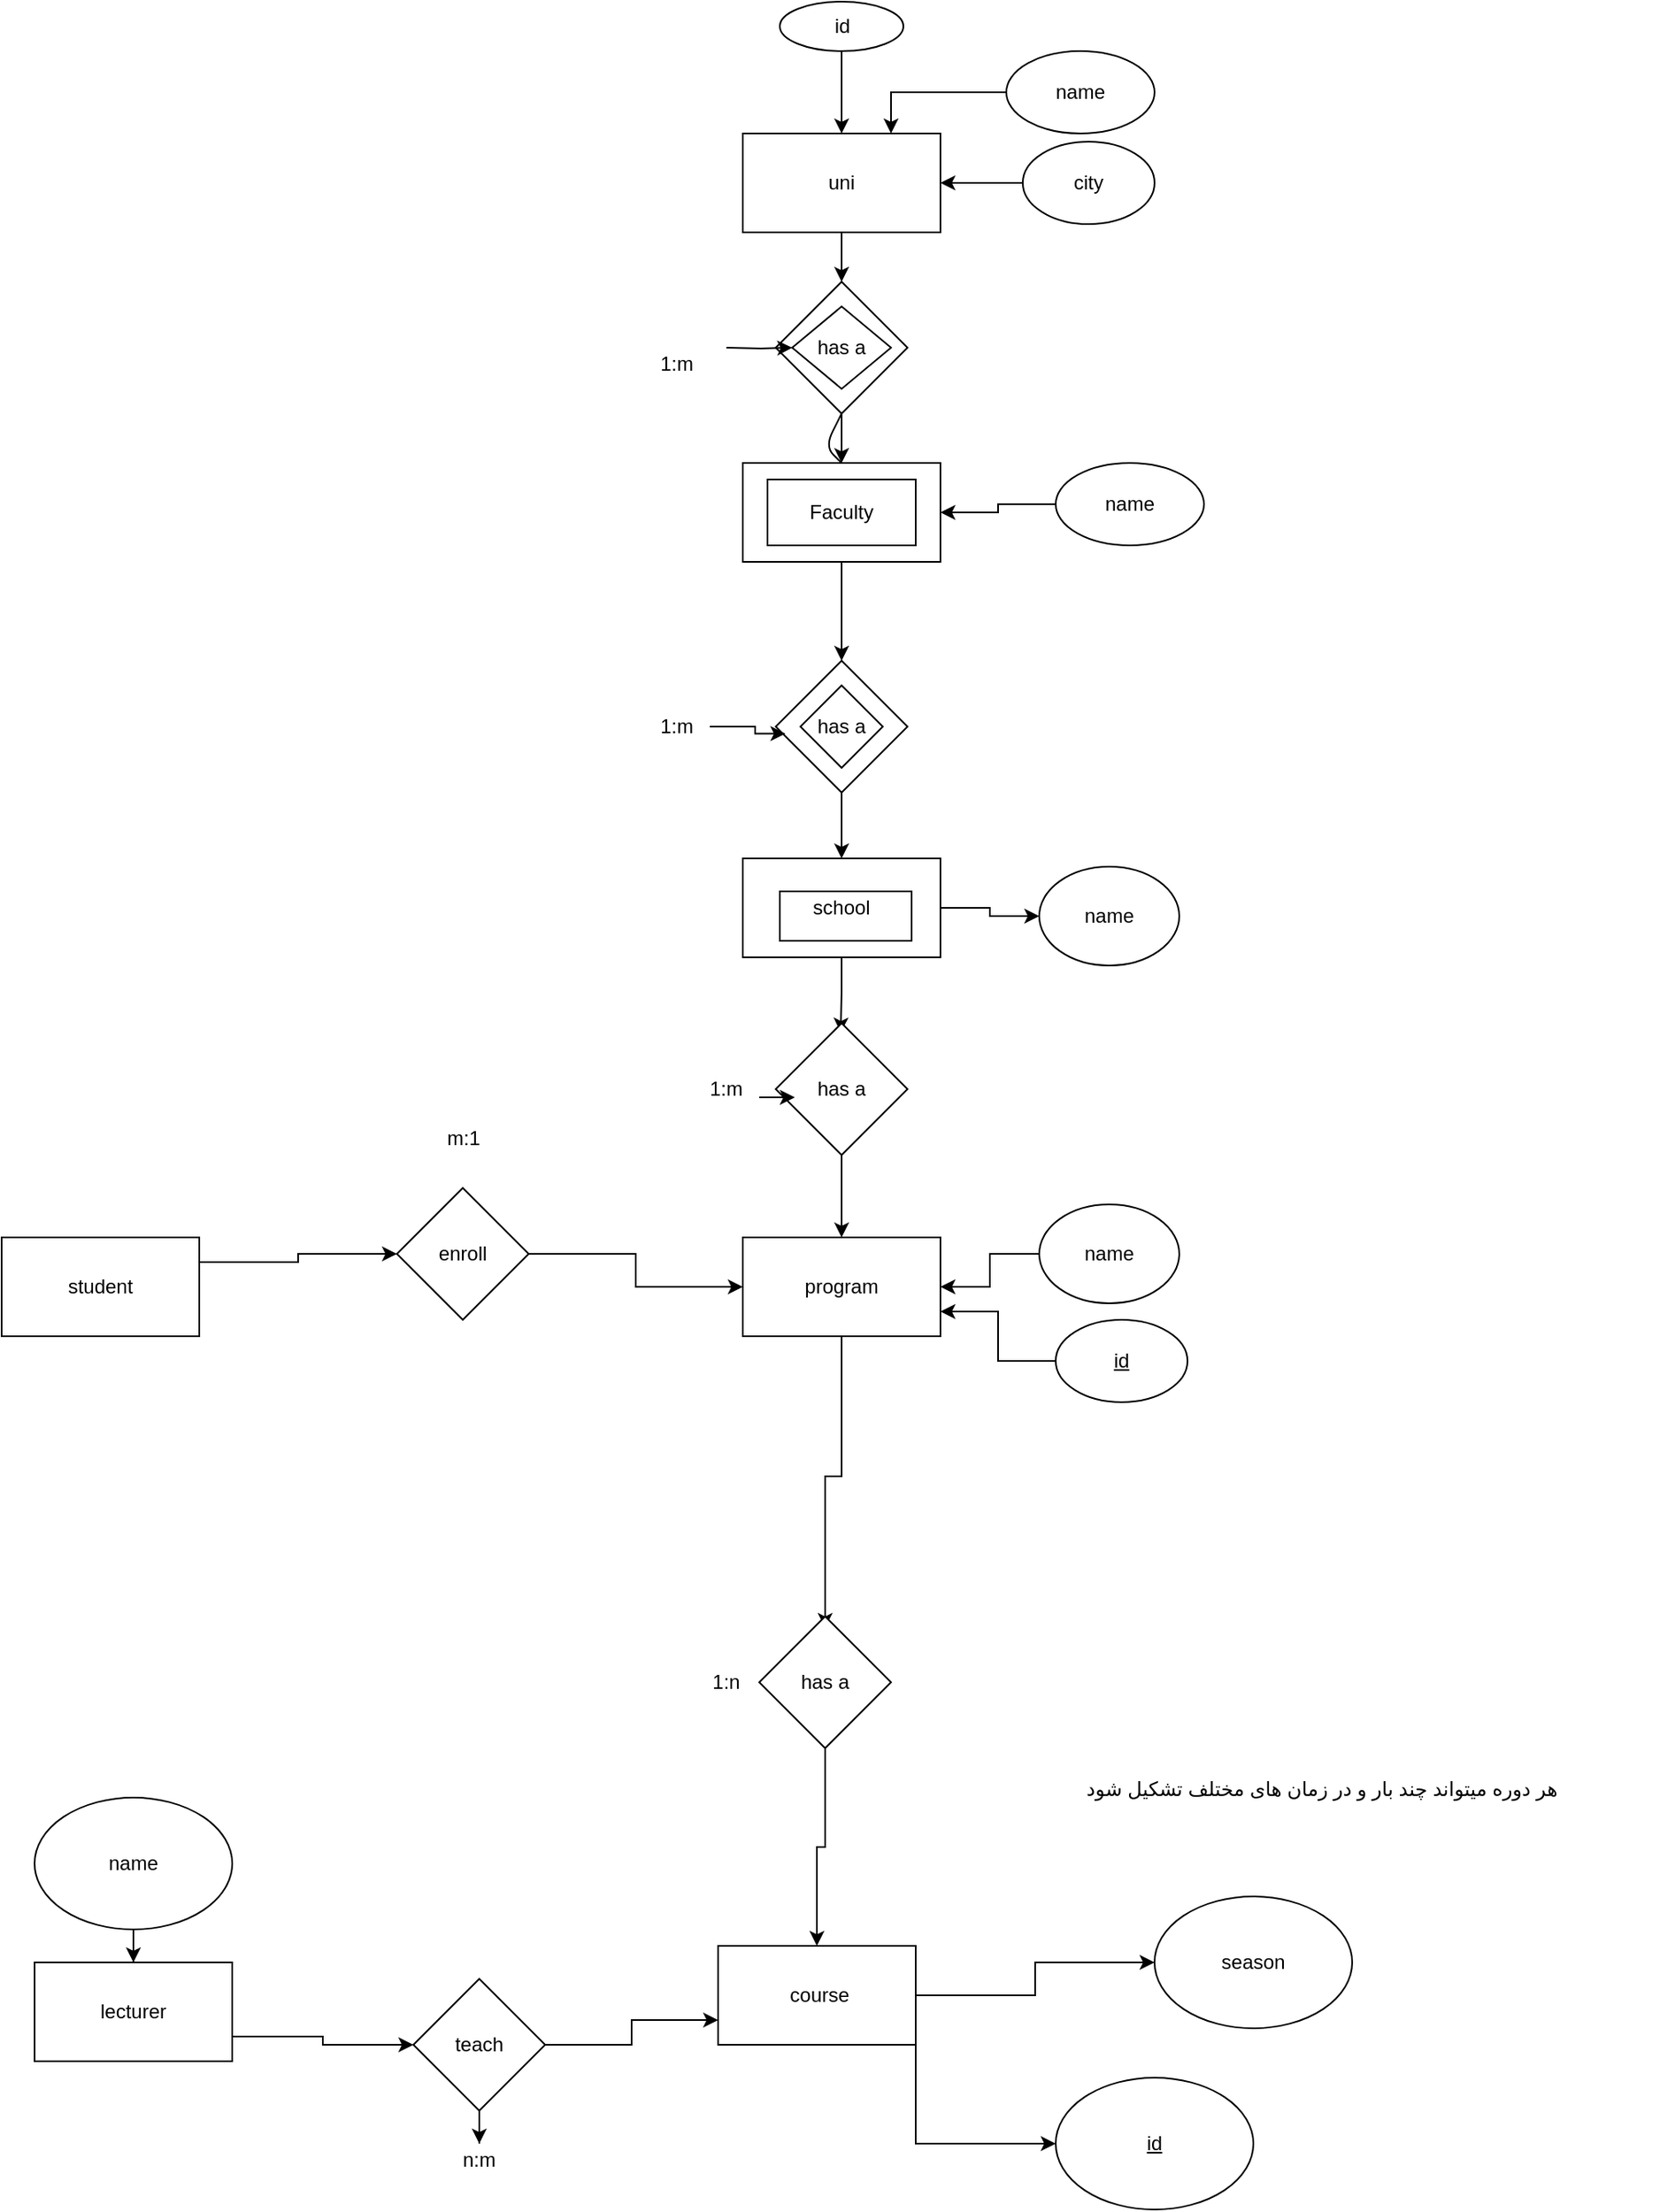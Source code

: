 <mxfile version="13.8.0" type="github">
  <diagram id="GdSKlvUOt4ArjZEkX5bh" name="Page-1">
    <mxGraphModel dx="1967" dy="1790" grid="1" gridSize="10" guides="1" tooltips="1" connect="1" arrows="1" fold="1" page="1" pageScale="1" pageWidth="850" pageHeight="1100" math="0" shadow="0">
      <root>
        <mxCell id="0" />
        <mxCell id="1" parent="0" />
        <mxCell id="67QUjv8XnrozzHBc8mDq-11" style="edgeStyle=orthogonalEdgeStyle;rounded=0;orthogonalLoop=1;jettySize=auto;html=1;exitX=0.5;exitY=1;exitDx=0;exitDy=0;entryX=0.5;entryY=0;entryDx=0;entryDy=0;" edge="1" parent="1" source="67QUjv8XnrozzHBc8mDq-1" target="67QUjv8XnrozzHBc8mDq-2">
          <mxGeometry relative="1" as="geometry" />
        </mxCell>
        <mxCell id="67QUjv8XnrozzHBc8mDq-1" value="uni" style="rounded=0;whiteSpace=wrap;html=1;" vertex="1" parent="1">
          <mxGeometry x="290" y="40" width="120" height="60" as="geometry" />
        </mxCell>
        <mxCell id="67QUjv8XnrozzHBc8mDq-12" style="edgeStyle=orthogonalEdgeStyle;rounded=0;orthogonalLoop=1;jettySize=auto;html=1;exitX=0.5;exitY=1;exitDx=0;exitDy=0;" edge="1" parent="1" source="67QUjv8XnrozzHBc8mDq-2" target="67QUjv8XnrozzHBc8mDq-3">
          <mxGeometry relative="1" as="geometry" />
        </mxCell>
        <mxCell id="67QUjv8XnrozzHBc8mDq-2" value="has a" style="rhombus;whiteSpace=wrap;html=1;" vertex="1" parent="1">
          <mxGeometry x="310" y="130" width="80" height="80" as="geometry" />
        </mxCell>
        <mxCell id="67QUjv8XnrozzHBc8mDq-13" style="edgeStyle=orthogonalEdgeStyle;rounded=0;orthogonalLoop=1;jettySize=auto;html=1;exitX=0.5;exitY=1;exitDx=0;exitDy=0;" edge="1" parent="1" source="67QUjv8XnrozzHBc8mDq-3" target="67QUjv8XnrozzHBc8mDq-4">
          <mxGeometry relative="1" as="geometry" />
        </mxCell>
        <mxCell id="67QUjv8XnrozzHBc8mDq-3" value="&lt;span class=&quot;phrase-token&quot;&gt;Faculty&lt;/span&gt;" style="rounded=0;whiteSpace=wrap;html=1;" vertex="1" parent="1">
          <mxGeometry x="290" y="240" width="120" height="60" as="geometry" />
        </mxCell>
        <mxCell id="67QUjv8XnrozzHBc8mDq-14" style="edgeStyle=orthogonalEdgeStyle;rounded=0;orthogonalLoop=1;jettySize=auto;html=1;exitX=0.5;exitY=1;exitDx=0;exitDy=0;entryX=0.5;entryY=0;entryDx=0;entryDy=0;" edge="1" parent="1" source="67QUjv8XnrozzHBc8mDq-4" target="67QUjv8XnrozzHBc8mDq-5">
          <mxGeometry relative="1" as="geometry" />
        </mxCell>
        <mxCell id="67QUjv8XnrozzHBc8mDq-4" value="has a" style="rhombus;whiteSpace=wrap;html=1;" vertex="1" parent="1">
          <mxGeometry x="310" y="360" width="80" height="80" as="geometry" />
        </mxCell>
        <mxCell id="67QUjv8XnrozzHBc8mDq-35" style="edgeStyle=orthogonalEdgeStyle;rounded=0;orthogonalLoop=1;jettySize=auto;html=1;exitX=1;exitY=0.5;exitDx=0;exitDy=0;" edge="1" parent="1" source="67QUjv8XnrozzHBc8mDq-5" target="67QUjv8XnrozzHBc8mDq-34">
          <mxGeometry relative="1" as="geometry" />
        </mxCell>
        <mxCell id="67QUjv8XnrozzHBc8mDq-82" style="edgeStyle=orthogonalEdgeStyle;rounded=0;orthogonalLoop=1;jettySize=auto;html=1;exitX=0.5;exitY=1;exitDx=0;exitDy=0;entryX=0.493;entryY=0.071;entryDx=0;entryDy=0;entryPerimeter=0;" edge="1" parent="1" source="67QUjv8XnrozzHBc8mDq-5" target="67QUjv8XnrozzHBc8mDq-81">
          <mxGeometry relative="1" as="geometry" />
        </mxCell>
        <mxCell id="67QUjv8XnrozzHBc8mDq-5" value="school" style="rounded=0;whiteSpace=wrap;html=1;" vertex="1" parent="1">
          <mxGeometry x="290" y="480" width="120" height="60" as="geometry" />
        </mxCell>
        <mxCell id="67QUjv8XnrozzHBc8mDq-17" style="edgeStyle=orthogonalEdgeStyle;rounded=0;orthogonalLoop=1;jettySize=auto;html=1;exitX=0.5;exitY=1;exitDx=0;exitDy=0;entryX=0.5;entryY=0.088;entryDx=0;entryDy=0;entryPerimeter=0;" edge="1" parent="1" source="67QUjv8XnrozzHBc8mDq-8" target="67QUjv8XnrozzHBc8mDq-9">
          <mxGeometry relative="1" as="geometry" />
        </mxCell>
        <mxCell id="67QUjv8XnrozzHBc8mDq-8" value="program" style="rounded=0;whiteSpace=wrap;html=1;" vertex="1" parent="1">
          <mxGeometry x="290" y="710" width="120" height="60" as="geometry" />
        </mxCell>
        <mxCell id="67QUjv8XnrozzHBc8mDq-93" style="edgeStyle=orthogonalEdgeStyle;rounded=0;orthogonalLoop=1;jettySize=auto;html=1;exitX=0.5;exitY=1;exitDx=0;exitDy=0;" edge="1" parent="1" source="67QUjv8XnrozzHBc8mDq-9" target="67QUjv8XnrozzHBc8mDq-60">
          <mxGeometry relative="1" as="geometry" />
        </mxCell>
        <mxCell id="67QUjv8XnrozzHBc8mDq-9" value="has a" style="rhombus;whiteSpace=wrap;html=1;" vertex="1" parent="1">
          <mxGeometry x="300" y="940" width="80" height="80" as="geometry" />
        </mxCell>
        <mxCell id="67QUjv8XnrozzHBc8mDq-25" style="edgeStyle=orthogonalEdgeStyle;rounded=0;orthogonalLoop=1;jettySize=auto;html=1;exitX=0;exitY=0.5;exitDx=0;exitDy=0;entryX=0.75;entryY=0;entryDx=0;entryDy=0;" edge="1" parent="1" source="67QUjv8XnrozzHBc8mDq-21" target="67QUjv8XnrozzHBc8mDq-1">
          <mxGeometry relative="1" as="geometry" />
        </mxCell>
        <mxCell id="67QUjv8XnrozzHBc8mDq-21" value="name" style="ellipse;whiteSpace=wrap;html=1;" vertex="1" parent="1">
          <mxGeometry x="450" y="-10" width="90" height="50" as="geometry" />
        </mxCell>
        <mxCell id="67QUjv8XnrozzHBc8mDq-24" style="edgeStyle=orthogonalEdgeStyle;rounded=0;orthogonalLoop=1;jettySize=auto;html=1;exitX=0;exitY=0.5;exitDx=0;exitDy=0;" edge="1" parent="1" source="67QUjv8XnrozzHBc8mDq-22" target="67QUjv8XnrozzHBc8mDq-1">
          <mxGeometry relative="1" as="geometry" />
        </mxCell>
        <mxCell id="67QUjv8XnrozzHBc8mDq-22" value="city" style="ellipse;whiteSpace=wrap;html=1;" vertex="1" parent="1">
          <mxGeometry x="460" y="45" width="80" height="50" as="geometry" />
        </mxCell>
        <mxCell id="67QUjv8XnrozzHBc8mDq-26" style="edgeStyle=orthogonalEdgeStyle;rounded=0;orthogonalLoop=1;jettySize=auto;html=1;exitX=0.5;exitY=1;exitDx=0;exitDy=0;" edge="1" parent="1" source="67QUjv8XnrozzHBc8mDq-23" target="67QUjv8XnrozzHBc8mDq-1">
          <mxGeometry relative="1" as="geometry" />
        </mxCell>
        <mxCell id="67QUjv8XnrozzHBc8mDq-23" value="id" style="ellipse;whiteSpace=wrap;html=1;" vertex="1" parent="1">
          <mxGeometry x="312.5" y="-40" width="75" height="30" as="geometry" />
        </mxCell>
        <mxCell id="67QUjv8XnrozzHBc8mDq-29" style="edgeStyle=orthogonalEdgeStyle;rounded=0;orthogonalLoop=1;jettySize=auto;html=1;exitX=0;exitY=0.5;exitDx=0;exitDy=0;entryX=1;entryY=0.5;entryDx=0;entryDy=0;" edge="1" parent="1" source="67QUjv8XnrozzHBc8mDq-27" target="67QUjv8XnrozzHBc8mDq-3">
          <mxGeometry relative="1" as="geometry" />
        </mxCell>
        <mxCell id="67QUjv8XnrozzHBc8mDq-27" value="name" style="ellipse;whiteSpace=wrap;html=1;" vertex="1" parent="1">
          <mxGeometry x="480" y="240" width="90" height="50" as="geometry" />
        </mxCell>
        <mxCell id="67QUjv8XnrozzHBc8mDq-28" value="" style="rounded=0;whiteSpace=wrap;html=1;fillColor=none;" vertex="1" parent="1">
          <mxGeometry x="305" y="250" width="90" height="40" as="geometry" />
        </mxCell>
        <mxCell id="67QUjv8XnrozzHBc8mDq-30" value="" style="rhombus;whiteSpace=wrap;html=1;fillColor=none;" vertex="1" parent="1">
          <mxGeometry x="320" y="145" width="60" height="50" as="geometry" />
        </mxCell>
        <mxCell id="67QUjv8XnrozzHBc8mDq-31" value="" style="endArrow=none;html=1;exitX=0.5;exitY=0;exitDx=0;exitDy=0;" edge="1" parent="1" source="67QUjv8XnrozzHBc8mDq-3">
          <mxGeometry width="50" height="50" relative="1" as="geometry">
            <mxPoint x="300" y="260" as="sourcePoint" />
            <mxPoint x="350" y="210" as="targetPoint" />
            <Array as="points">
              <mxPoint x="340" y="230" />
            </Array>
          </mxGeometry>
        </mxCell>
        <mxCell id="67QUjv8XnrozzHBc8mDq-32" value="" style="rounded=0;whiteSpace=wrap;html=1;fillColor=none;" vertex="1" parent="1">
          <mxGeometry x="312.5" y="500" width="80" height="30" as="geometry" />
        </mxCell>
        <mxCell id="67QUjv8XnrozzHBc8mDq-33" value="" style="rhombus;whiteSpace=wrap;html=1;fillColor=none;" vertex="1" parent="1">
          <mxGeometry x="325" y="375" width="50" height="50" as="geometry" />
        </mxCell>
        <mxCell id="67QUjv8XnrozzHBc8mDq-34" value="name" style="ellipse;whiteSpace=wrap;html=1;" vertex="1" parent="1">
          <mxGeometry x="470" y="485" width="85" height="60" as="geometry" />
        </mxCell>
        <mxCell id="67QUjv8XnrozzHBc8mDq-40" style="edgeStyle=orthogonalEdgeStyle;rounded=0;orthogonalLoop=1;jettySize=auto;html=1;exitX=0;exitY=0.5;exitDx=0;exitDy=0;entryX=1;entryY=0.75;entryDx=0;entryDy=0;" edge="1" parent="1" source="67QUjv8XnrozzHBc8mDq-37" target="67QUjv8XnrozzHBc8mDq-8">
          <mxGeometry relative="1" as="geometry" />
        </mxCell>
        <mxCell id="67QUjv8XnrozzHBc8mDq-37" value="&lt;u&gt;id&lt;/u&gt;" style="ellipse;whiteSpace=wrap;html=1;" vertex="1" parent="1">
          <mxGeometry x="480" y="760" width="80" height="50" as="geometry" />
        </mxCell>
        <mxCell id="67QUjv8XnrozzHBc8mDq-39" style="edgeStyle=orthogonalEdgeStyle;rounded=0;orthogonalLoop=1;jettySize=auto;html=1;exitX=0;exitY=0.5;exitDx=0;exitDy=0;" edge="1" parent="1" source="67QUjv8XnrozzHBc8mDq-38" target="67QUjv8XnrozzHBc8mDq-8">
          <mxGeometry relative="1" as="geometry" />
        </mxCell>
        <mxCell id="67QUjv8XnrozzHBc8mDq-38" value="name" style="ellipse;whiteSpace=wrap;html=1;" vertex="1" parent="1">
          <mxGeometry x="470" y="690" width="85" height="60" as="geometry" />
        </mxCell>
        <mxCell id="67QUjv8XnrozzHBc8mDq-69" style="edgeStyle=orthogonalEdgeStyle;rounded=0;orthogonalLoop=1;jettySize=auto;html=1;exitX=1;exitY=0.5;exitDx=0;exitDy=0;" edge="1" parent="1" source="67QUjv8XnrozzHBc8mDq-60" target="67QUjv8XnrozzHBc8mDq-64">
          <mxGeometry relative="1" as="geometry" />
        </mxCell>
        <mxCell id="67QUjv8XnrozzHBc8mDq-70" style="edgeStyle=orthogonalEdgeStyle;rounded=0;orthogonalLoop=1;jettySize=auto;html=1;exitX=1;exitY=1;exitDx=0;exitDy=0;entryX=0;entryY=0.5;entryDx=0;entryDy=0;" edge="1" parent="1" source="67QUjv8XnrozzHBc8mDq-60" target="67QUjv8XnrozzHBc8mDq-65">
          <mxGeometry relative="1" as="geometry" />
        </mxCell>
        <mxCell id="67QUjv8XnrozzHBc8mDq-60" value="&lt;div&gt;&amp;nbsp;course&lt;/div&gt;" style="rounded=0;whiteSpace=wrap;html=1;" vertex="1" parent="1">
          <mxGeometry x="275" y="1140" width="120" height="60" as="geometry" />
        </mxCell>
        <mxCell id="67QUjv8XnrozzHBc8mDq-64" value="season" style="ellipse;whiteSpace=wrap;html=1;fillColor=#ffffff;" vertex="1" parent="1">
          <mxGeometry x="540" y="1110" width="120" height="80" as="geometry" />
        </mxCell>
        <mxCell id="67QUjv8XnrozzHBc8mDq-65" value="&lt;u&gt;id&lt;/u&gt;" style="ellipse;whiteSpace=wrap;html=1;fillColor=#ffffff;" vertex="1" parent="1">
          <mxGeometry x="480" y="1220" width="120" height="80" as="geometry" />
        </mxCell>
        <mxCell id="67QUjv8XnrozzHBc8mDq-77" style="edgeStyle=orthogonalEdgeStyle;rounded=0;orthogonalLoop=1;jettySize=auto;html=1;exitX=1;exitY=0.75;exitDx=0;exitDy=0;entryX=0;entryY=0.5;entryDx=0;entryDy=0;" edge="1" parent="1" source="67QUjv8XnrozzHBc8mDq-71" target="67QUjv8XnrozzHBc8mDq-73">
          <mxGeometry relative="1" as="geometry" />
        </mxCell>
        <mxCell id="67QUjv8XnrozzHBc8mDq-71" value="lecturer" style="rounded=0;whiteSpace=wrap;html=1;" vertex="1" parent="1">
          <mxGeometry x="-140" y="1150" width="120" height="60" as="geometry" />
        </mxCell>
        <mxCell id="67QUjv8XnrozzHBc8mDq-79" style="edgeStyle=orthogonalEdgeStyle;rounded=0;orthogonalLoop=1;jettySize=auto;html=1;exitX=0.5;exitY=1;exitDx=0;exitDy=0;" edge="1" parent="1" source="67QUjv8XnrozzHBc8mDq-72" target="67QUjv8XnrozzHBc8mDq-71">
          <mxGeometry relative="1" as="geometry" />
        </mxCell>
        <mxCell id="67QUjv8XnrozzHBc8mDq-72" value="name" style="ellipse;whiteSpace=wrap;html=1;fillColor=#ffffff;" vertex="1" parent="1">
          <mxGeometry x="-140" y="1050" width="120" height="80" as="geometry" />
        </mxCell>
        <mxCell id="67QUjv8XnrozzHBc8mDq-76" style="edgeStyle=orthogonalEdgeStyle;rounded=0;orthogonalLoop=1;jettySize=auto;html=1;exitX=0.5;exitY=1;exitDx=0;exitDy=0;" edge="1" parent="1" source="67QUjv8XnrozzHBc8mDq-73" target="67QUjv8XnrozzHBc8mDq-75">
          <mxGeometry relative="1" as="geometry" />
        </mxCell>
        <mxCell id="67QUjv8XnrozzHBc8mDq-78" style="edgeStyle=orthogonalEdgeStyle;rounded=0;orthogonalLoop=1;jettySize=auto;html=1;exitX=1;exitY=0.5;exitDx=0;exitDy=0;entryX=0;entryY=0.75;entryDx=0;entryDy=0;" edge="1" parent="1" source="67QUjv8XnrozzHBc8mDq-73" target="67QUjv8XnrozzHBc8mDq-60">
          <mxGeometry relative="1" as="geometry" />
        </mxCell>
        <mxCell id="67QUjv8XnrozzHBc8mDq-73" value="teach" style="rhombus;whiteSpace=wrap;html=1;fillColor=#ffffff;" vertex="1" parent="1">
          <mxGeometry x="90" y="1160" width="80" height="80" as="geometry" />
        </mxCell>
        <mxCell id="67QUjv8XnrozzHBc8mDq-75" value="n:m" style="text;html=1;strokeColor=none;fillColor=none;align=center;verticalAlign=middle;whiteSpace=wrap;rounded=0;" vertex="1" parent="1">
          <mxGeometry x="110" y="1260" width="40" height="20" as="geometry" />
        </mxCell>
        <mxCell id="67QUjv8XnrozzHBc8mDq-90" style="edgeStyle=orthogonalEdgeStyle;rounded=0;orthogonalLoop=1;jettySize=auto;html=1;exitX=1;exitY=0.25;exitDx=0;exitDy=0;" edge="1" parent="1" source="67QUjv8XnrozzHBc8mDq-80" target="67QUjv8XnrozzHBc8mDq-85">
          <mxGeometry relative="1" as="geometry" />
        </mxCell>
        <mxCell id="67QUjv8XnrozzHBc8mDq-80" value="student" style="rounded=0;whiteSpace=wrap;html=1;fillColor=#ffffff;" vertex="1" parent="1">
          <mxGeometry x="-160" y="710" width="120" height="60" as="geometry" />
        </mxCell>
        <mxCell id="67QUjv8XnrozzHBc8mDq-83" style="edgeStyle=orthogonalEdgeStyle;rounded=0;orthogonalLoop=1;jettySize=auto;html=1;exitX=0.5;exitY=1;exitDx=0;exitDy=0;" edge="1" parent="1" source="67QUjv8XnrozzHBc8mDq-81" target="67QUjv8XnrozzHBc8mDq-8">
          <mxGeometry relative="1" as="geometry" />
        </mxCell>
        <mxCell id="67QUjv8XnrozzHBc8mDq-81" value="has a" style="rhombus;whiteSpace=wrap;html=1;fillColor=#ffffff;" vertex="1" parent="1">
          <mxGeometry x="310" y="580" width="80" height="80" as="geometry" />
        </mxCell>
        <mxCell id="67QUjv8XnrozzHBc8mDq-91" style="edgeStyle=orthogonalEdgeStyle;rounded=0;orthogonalLoop=1;jettySize=auto;html=1;exitX=1;exitY=0.5;exitDx=0;exitDy=0;" edge="1" parent="1" source="67QUjv8XnrozzHBc8mDq-85" target="67QUjv8XnrozzHBc8mDq-8">
          <mxGeometry relative="1" as="geometry" />
        </mxCell>
        <mxCell id="67QUjv8XnrozzHBc8mDq-85" value="enroll" style="rhombus;whiteSpace=wrap;html=1;fillColor=#ffffff;" vertex="1" parent="1">
          <mxGeometry x="80" y="680" width="80" height="80" as="geometry" />
        </mxCell>
        <mxCell id="67QUjv8XnrozzHBc8mDq-86" value="m:1" style="text;html=1;align=center;verticalAlign=middle;resizable=0;points=[];autosize=1;" vertex="1" parent="1">
          <mxGeometry x="100" y="640" width="40" height="20" as="geometry" />
        </mxCell>
        <mxCell id="67QUjv8XnrozzHBc8mDq-98" style="edgeStyle=orthogonalEdgeStyle;rounded=0;orthogonalLoop=1;jettySize=auto;html=1;exitX=1;exitY=0.75;exitDx=0;exitDy=0;entryX=0.145;entryY=0.571;entryDx=0;entryDy=0;entryPerimeter=0;" edge="1" parent="1" source="67QUjv8XnrozzHBc8mDq-87" target="67QUjv8XnrozzHBc8mDq-81">
          <mxGeometry relative="1" as="geometry" />
        </mxCell>
        <mxCell id="67QUjv8XnrozzHBc8mDq-87" value="1:m" style="text;html=1;strokeColor=none;fillColor=none;align=center;verticalAlign=middle;whiteSpace=wrap;rounded=0;" vertex="1" parent="1">
          <mxGeometry x="260" y="610" width="40" height="20" as="geometry" />
        </mxCell>
        <mxCell id="67QUjv8XnrozzHBc8mDq-97" style="edgeStyle=orthogonalEdgeStyle;rounded=0;orthogonalLoop=1;jettySize=auto;html=1;exitX=1;exitY=0.5;exitDx=0;exitDy=0;entryX=-0.183;entryY=0.586;entryDx=0;entryDy=0;entryPerimeter=0;" edge="1" parent="1" source="67QUjv8XnrozzHBc8mDq-88" target="67QUjv8XnrozzHBc8mDq-33">
          <mxGeometry relative="1" as="geometry" />
        </mxCell>
        <mxCell id="67QUjv8XnrozzHBc8mDq-88" value="1:m" style="text;html=1;strokeColor=none;fillColor=none;align=center;verticalAlign=middle;whiteSpace=wrap;rounded=0;" vertex="1" parent="1">
          <mxGeometry x="230" y="390" width="40" height="20" as="geometry" />
        </mxCell>
        <mxCell id="67QUjv8XnrozzHBc8mDq-95" style="edgeStyle=orthogonalEdgeStyle;rounded=0;orthogonalLoop=1;jettySize=auto;html=1;entryX=0;entryY=0.5;entryDx=0;entryDy=0;" edge="1" parent="1" target="67QUjv8XnrozzHBc8mDq-30">
          <mxGeometry relative="1" as="geometry">
            <mxPoint x="280" y="170" as="sourcePoint" />
          </mxGeometry>
        </mxCell>
        <mxCell id="67QUjv8XnrozzHBc8mDq-89" value="1:m" style="text;html=1;strokeColor=none;fillColor=none;align=center;verticalAlign=middle;whiteSpace=wrap;rounded=0;" vertex="1" parent="1">
          <mxGeometry x="230" y="170" width="40" height="20" as="geometry" />
        </mxCell>
        <mxCell id="67QUjv8XnrozzHBc8mDq-92" value="&lt;div&gt;&amp;nbsp;هر دوره میتواند چند بار و در زمان های مختلف تشکیل شود&lt;/div&gt;" style="text;html=1;strokeColor=none;fillColor=none;align=center;verticalAlign=middle;whiteSpace=wrap;rounded=0;" vertex="1" parent="1">
          <mxGeometry x="425" y="1010" width="430" height="70" as="geometry" />
        </mxCell>
        <mxCell id="67QUjv8XnrozzHBc8mDq-94" value="1:n" style="text;html=1;strokeColor=none;fillColor=none;align=center;verticalAlign=middle;whiteSpace=wrap;rounded=0;" vertex="1" parent="1">
          <mxGeometry x="260" y="925" width="40" height="110" as="geometry" />
        </mxCell>
      </root>
    </mxGraphModel>
  </diagram>
</mxfile>
